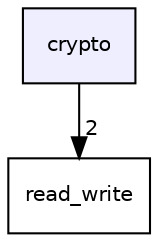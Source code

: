 digraph "crypto" {
  compound=true
  node [ fontsize="10", fontname="Helvetica"];
  edge [ labelfontsize="10", labelfontname="Helvetica"];
  dir_53403d93963d3f5d2fcffd0698f5bddb [shape=box, label="crypto", style="filled", fillcolor="#eeeeff", pencolor="black", URL="dir_53403d93963d3f5d2fcffd0698f5bddb.html"];
  dir_ca9d92071cfb749bbe3c028d6ab7a8f2 [shape=box label="read_write" URL="dir_ca9d92071cfb749bbe3c028d6ab7a8f2.html"];
  dir_53403d93963d3f5d2fcffd0698f5bddb->dir_ca9d92071cfb749bbe3c028d6ab7a8f2 [headlabel="2", labeldistance=1.5 headhref="dir_000002_000005.html"];
}
